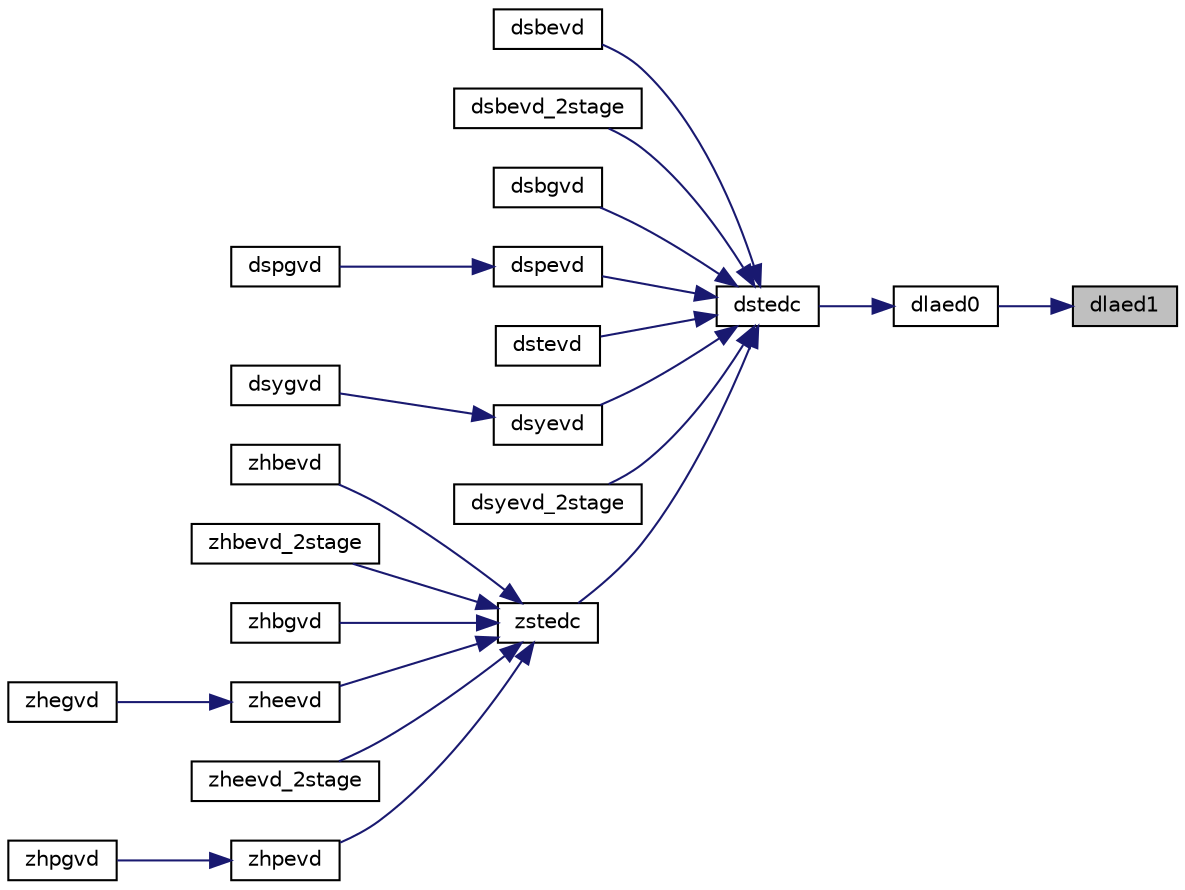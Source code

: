 digraph "dlaed1"
{
 // LATEX_PDF_SIZE
  edge [fontname="Helvetica",fontsize="10",labelfontname="Helvetica",labelfontsize="10"];
  node [fontname="Helvetica",fontsize="10",shape=record];
  rankdir="RL";
  Node1 [label="dlaed1",height=0.2,width=0.4,color="black", fillcolor="grey75", style="filled", fontcolor="black",tooltip="DLAED1 used by DSTEDC. Computes the updated eigensystem of a diagonal matrix after modification by a ..."];
  Node1 -> Node2 [dir="back",color="midnightblue",fontsize="10",style="solid",fontname="Helvetica"];
  Node2 [label="dlaed0",height=0.2,width=0.4,color="black", fillcolor="white", style="filled",URL="$dlaed0_8f.html#aaf02cbdb9b6c3828bc027948666dfe95",tooltip="DLAED0 used by DSTEDC. Computes all eigenvalues and corresponding eigenvectors of an unreduced symmet..."];
  Node2 -> Node3 [dir="back",color="midnightblue",fontsize="10",style="solid",fontname="Helvetica"];
  Node3 [label="dstedc",height=0.2,width=0.4,color="black", fillcolor="white", style="filled",URL="$dstedc_8f.html#a998a22b03751a7e784b45a405251443c",tooltip="DSTEDC"];
  Node3 -> Node4 [dir="back",color="midnightblue",fontsize="10",style="solid",fontname="Helvetica"];
  Node4 [label="dsbevd",height=0.2,width=0.4,color="black", fillcolor="white", style="filled",URL="$dsbevd_8f.html#af8e2a8f5ea7f515fa0b5bd5ae8427322",tooltip="DSBEVD computes the eigenvalues and, optionally, the left and/or right eigenvectors for OTHER matrice..."];
  Node3 -> Node5 [dir="back",color="midnightblue",fontsize="10",style="solid",fontname="Helvetica"];
  Node5 [label="dsbevd_2stage",height=0.2,width=0.4,color="black", fillcolor="white", style="filled",URL="$dsbevd__2stage_8f.html#a972f824f8b9216991726b9d992db7cf5",tooltip="DSBEVD_2STAGE computes the eigenvalues and, optionally, the left and/or right eigenvectors for OTHER ..."];
  Node3 -> Node6 [dir="back",color="midnightblue",fontsize="10",style="solid",fontname="Helvetica"];
  Node6 [label="dsbgvd",height=0.2,width=0.4,color="black", fillcolor="white", style="filled",URL="$dsbgvd_8f.html#a5399550432eeee3ce0e4429f53bf4286",tooltip="DSBGVD"];
  Node3 -> Node7 [dir="back",color="midnightblue",fontsize="10",style="solid",fontname="Helvetica"];
  Node7 [label="dspevd",height=0.2,width=0.4,color="black", fillcolor="white", style="filled",URL="$dspevd_8f.html#a7dd8a9cc7cc531b8665db125165d5e8c",tooltip="DSPEVD computes the eigenvalues and, optionally, the left and/or right eigenvectors for OTHER matrice..."];
  Node7 -> Node8 [dir="back",color="midnightblue",fontsize="10",style="solid",fontname="Helvetica"];
  Node8 [label="dspgvd",height=0.2,width=0.4,color="black", fillcolor="white", style="filled",URL="$dspgvd_8f.html#aef7c2ecb94476cef947dcc461450012f",tooltip="DSPGVD"];
  Node3 -> Node9 [dir="back",color="midnightblue",fontsize="10",style="solid",fontname="Helvetica"];
  Node9 [label="dstevd",height=0.2,width=0.4,color="black", fillcolor="white", style="filled",URL="$dstevd_8f.html#a162dd4b59d335a08a8c9dfb8d984f0cc",tooltip="DSTEVD computes the eigenvalues and, optionally, the left and/or right eigenvectors for OTHER matrice..."];
  Node3 -> Node10 [dir="back",color="midnightblue",fontsize="10",style="solid",fontname="Helvetica"];
  Node10 [label="dsyevd",height=0.2,width=0.4,color="black", fillcolor="white", style="filled",URL="$dsyevd_8f.html#a77dfa610458b6c9bd7db52533bfd53a1",tooltip="DSYEVD computes the eigenvalues and, optionally, the left and/or right eigenvectors for SY matrices"];
  Node10 -> Node11 [dir="back",color="midnightblue",fontsize="10",style="solid",fontname="Helvetica"];
  Node11 [label="dsygvd",height=0.2,width=0.4,color="black", fillcolor="white", style="filled",URL="$dsygvd_8f.html#a912ae48bb1650b2c7174807ffa5456ca",tooltip="DSYGVD"];
  Node3 -> Node12 [dir="back",color="midnightblue",fontsize="10",style="solid",fontname="Helvetica"];
  Node12 [label="dsyevd_2stage",height=0.2,width=0.4,color="black", fillcolor="white", style="filled",URL="$dsyevd__2stage_8f.html#afe1f86b382ce3aa1917ec20365bbd707",tooltip="DSYEVD_2STAGE computes the eigenvalues and, optionally, the left and/or right eigenvectors for SY mat..."];
  Node3 -> Node13 [dir="back",color="midnightblue",fontsize="10",style="solid",fontname="Helvetica"];
  Node13 [label="zstedc",height=0.2,width=0.4,color="black", fillcolor="white", style="filled",URL="$zstedc_8f.html#ad2afe42caaae114c617858e87082caf8",tooltip="ZSTEDC"];
  Node13 -> Node14 [dir="back",color="midnightblue",fontsize="10",style="solid",fontname="Helvetica"];
  Node14 [label="zhbevd",height=0.2,width=0.4,color="black", fillcolor="white", style="filled",URL="$zhbevd_8f.html#a3854721b34946230321131ed9e3c08e3",tooltip="ZHBEVD computes the eigenvalues and, optionally, the left and/or right eigenvectors for OTHER matrice..."];
  Node13 -> Node15 [dir="back",color="midnightblue",fontsize="10",style="solid",fontname="Helvetica"];
  Node15 [label="zhbevd_2stage",height=0.2,width=0.4,color="black", fillcolor="white", style="filled",URL="$zhbevd__2stage_8f.html#a253ab29dd3917b1cbc9e35c022d14383",tooltip="ZHBEVD_2STAGE computes the eigenvalues and, optionally, the left and/or right eigenvectors for OTHER ..."];
  Node13 -> Node16 [dir="back",color="midnightblue",fontsize="10",style="solid",fontname="Helvetica"];
  Node16 [label="zhbgvd",height=0.2,width=0.4,color="black", fillcolor="white", style="filled",URL="$zhbgvd_8f.html#a597ea234c22684386ad82c7515285514",tooltip="ZHBGVD"];
  Node13 -> Node17 [dir="back",color="midnightblue",fontsize="10",style="solid",fontname="Helvetica"];
  Node17 [label="zheevd",height=0.2,width=0.4,color="black", fillcolor="white", style="filled",URL="$zheevd_8f.html#a9b3e110476166e66f2f62fa1fba6344a",tooltip="ZHEEVD computes the eigenvalues and, optionally, the left and/or right eigenvectors for HE matrices"];
  Node17 -> Node18 [dir="back",color="midnightblue",fontsize="10",style="solid",fontname="Helvetica"];
  Node18 [label="zhegvd",height=0.2,width=0.4,color="black", fillcolor="white", style="filled",URL="$zhegvd_8f.html#a74fdf9b5a16c90d8b7a589dec5ca058a",tooltip="ZHEGVD"];
  Node13 -> Node19 [dir="back",color="midnightblue",fontsize="10",style="solid",fontname="Helvetica"];
  Node19 [label="zheevd_2stage",height=0.2,width=0.4,color="black", fillcolor="white", style="filled",URL="$zheevd__2stage_8f.html#a59996f9a96d264d7eba3edef73e32c43",tooltip="ZHEEVD_2STAGE computes the eigenvalues and, optionally, the left and/or right eigenvectors for HE mat..."];
  Node13 -> Node20 [dir="back",color="midnightblue",fontsize="10",style="solid",fontname="Helvetica"];
  Node20 [label="zhpevd",height=0.2,width=0.4,color="black", fillcolor="white", style="filled",URL="$zhpevd_8f.html#a2e244a94bea7118e2aedcd3342276a80",tooltip="ZHPEVD computes the eigenvalues and, optionally, the left and/or right eigenvectors for OTHER matrice..."];
  Node20 -> Node21 [dir="back",color="midnightblue",fontsize="10",style="solid",fontname="Helvetica"];
  Node21 [label="zhpgvd",height=0.2,width=0.4,color="black", fillcolor="white", style="filled",URL="$zhpgvd_8f.html#af6720700dfc0d1692416a4e9bab0e6a7",tooltip="ZHPGVD"];
}
